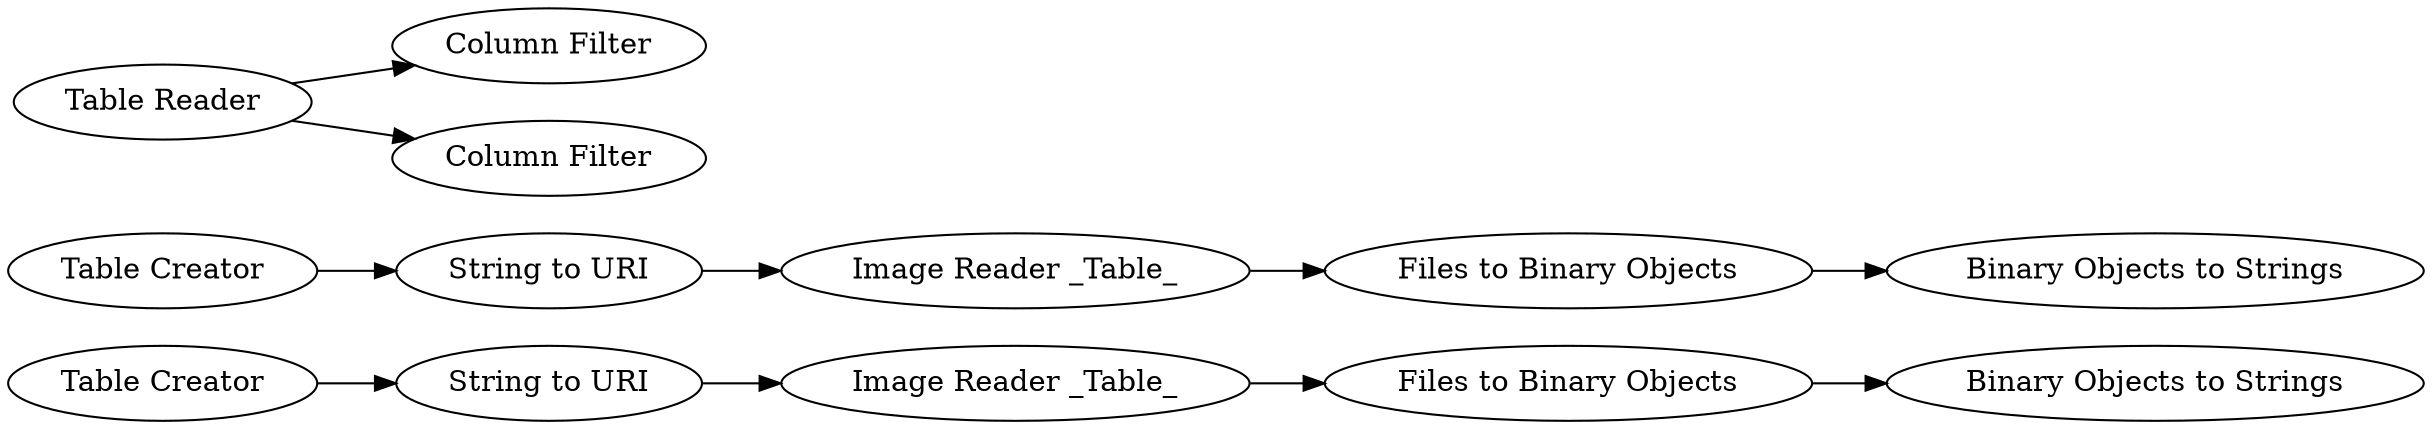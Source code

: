 digraph {
	1 [label="Table Creator"]
	3 [label="String to URI"]
	9 [label="Image Reader _Table_"]
	1111 [label="Files to Binary Objects"]
	1124 [label="Binary Objects to Strings"]
	1125 [label="Image Reader _Table_"]
	1126 [label="Table Creator"]
	1127 [label="Files to Binary Objects"]
	1128 [label="String to URI"]
	1129 [label="Binary Objects to Strings"]
	1130 [label="Table Reader"]
	1131 [label="Column Filter"]
	1132 [label="Column Filter"]
	1 -> 3
	3 -> 9
	9 -> 1111
	1111 -> 1124
	1125 -> 1127
	1126 -> 1128
	1127 -> 1129
	1128 -> 1125
	1130 -> 1131
	1130 -> 1132
	rankdir=LR
}
